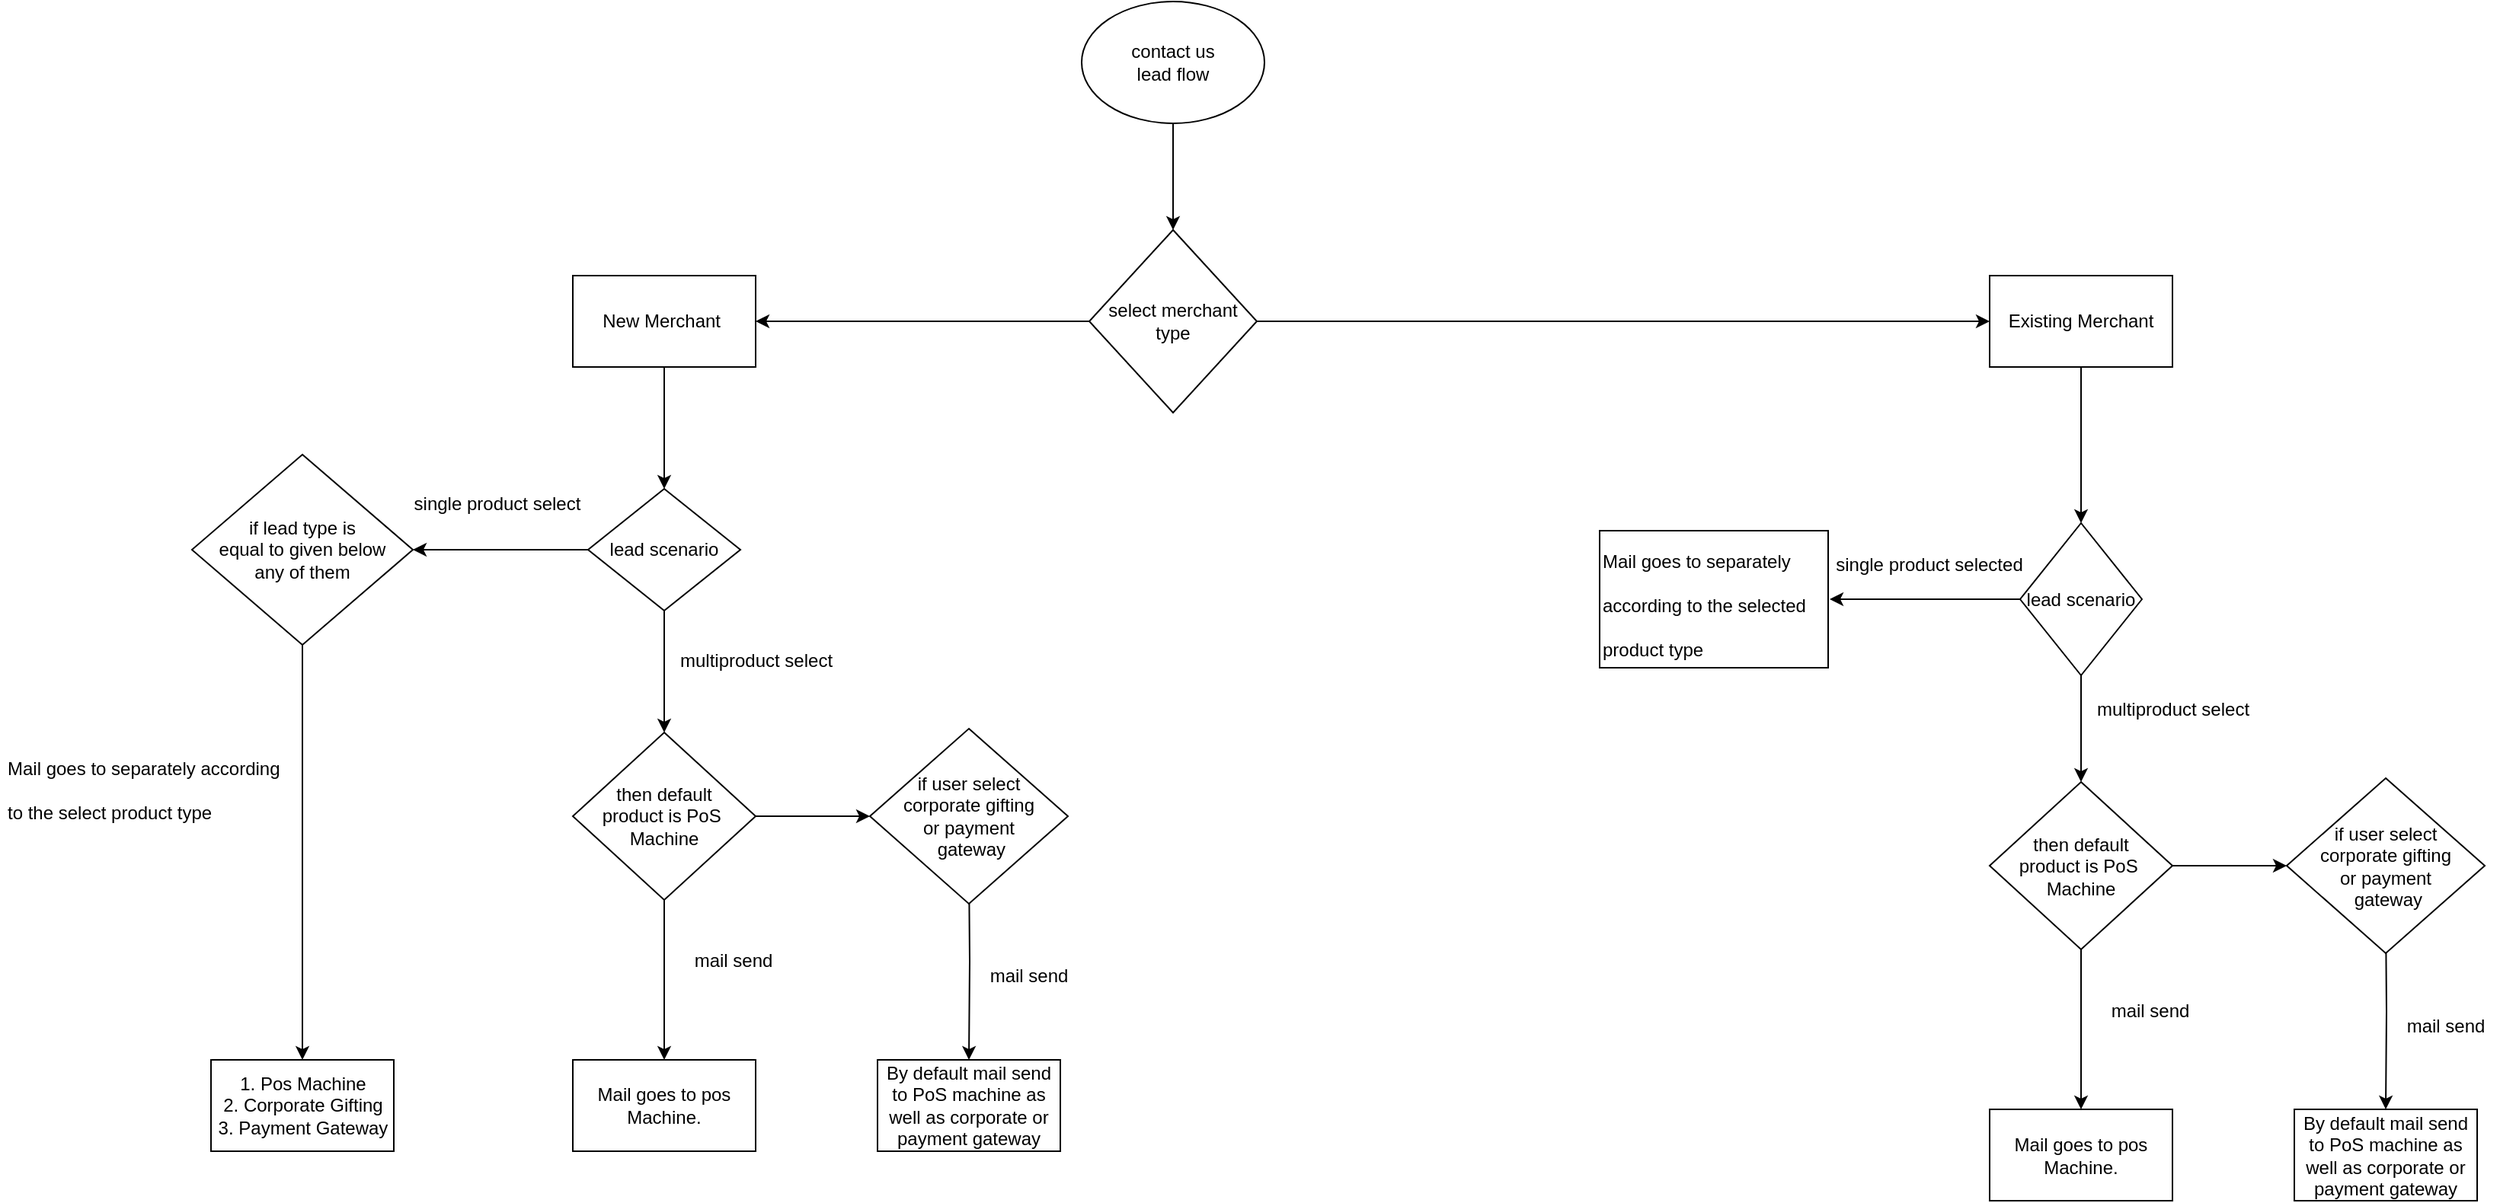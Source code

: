 <mxfile version="14.3.1" type="github">
  <diagram id="h6qlHB6eGpHt7OrfhJ80" name="Page-1">
    <mxGraphModel dx="1695" dy="482" grid="1" gridSize="10" guides="1" tooltips="1" connect="1" arrows="1" fold="1" page="1" pageScale="1" pageWidth="827" pageHeight="1169" math="0" shadow="0">
      <root>
        <mxCell id="0" />
        <mxCell id="1" parent="0" />
        <mxCell id="nfXD6M4uELxz8Kt9sbh2-6" value="" style="edgeStyle=orthogonalEdgeStyle;rounded=0;orthogonalLoop=1;jettySize=auto;html=1;" parent="1" source="nfXD6M4uELxz8Kt9sbh2-2" target="nfXD6M4uELxz8Kt9sbh2-5" edge="1">
          <mxGeometry relative="1" as="geometry" />
        </mxCell>
        <mxCell id="nfXD6M4uELxz8Kt9sbh2-2" value="contact us &lt;br&gt;lead flow" style="ellipse;whiteSpace=wrap;html=1;" parent="1" vertex="1">
          <mxGeometry x="340" y="80" width="120" height="80" as="geometry" />
        </mxCell>
        <mxCell id="nfXD6M4uELxz8Kt9sbh2-8" value="" style="edgeStyle=orthogonalEdgeStyle;rounded=0;orthogonalLoop=1;jettySize=auto;html=1;exitX=0;exitY=0.5;exitDx=0;exitDy=0;" parent="1" source="nfXD6M4uELxz8Kt9sbh2-5" target="nfXD6M4uELxz8Kt9sbh2-7" edge="1">
          <mxGeometry relative="1" as="geometry">
            <mxPoint x="201" y="300" as="sourcePoint" />
          </mxGeometry>
        </mxCell>
        <mxCell id="nfXD6M4uELxz8Kt9sbh2-10" value="" style="edgeStyle=orthogonalEdgeStyle;rounded=0;orthogonalLoop=1;jettySize=auto;html=1;" parent="1" source="nfXD6M4uELxz8Kt9sbh2-5" target="nfXD6M4uELxz8Kt9sbh2-9" edge="1">
          <mxGeometry relative="1" as="geometry" />
        </mxCell>
        <mxCell id="nfXD6M4uELxz8Kt9sbh2-5" value="select merchant type" style="rhombus;whiteSpace=wrap;html=1;" parent="1" vertex="1">
          <mxGeometry x="345" y="230" width="110" height="120" as="geometry" />
        </mxCell>
        <mxCell id="nfXD6M4uELxz8Kt9sbh2-20" value="" style="edgeStyle=orthogonalEdgeStyle;rounded=0;orthogonalLoop=1;jettySize=auto;html=1;" parent="1" source="nfXD6M4uELxz8Kt9sbh2-7" target="nfXD6M4uELxz8Kt9sbh2-19" edge="1">
          <mxGeometry relative="1" as="geometry" />
        </mxCell>
        <mxCell id="nfXD6M4uELxz8Kt9sbh2-7" value="New Merchant&amp;nbsp;" style="whiteSpace=wrap;html=1;" parent="1" vertex="1">
          <mxGeometry x="6" y="260" width="120" height="60" as="geometry" />
        </mxCell>
        <mxCell id="NshhgBDtYLM9EDTRPuQp-56" value="" style="edgeStyle=orthogonalEdgeStyle;rounded=0;orthogonalLoop=1;jettySize=auto;html=1;" edge="1" parent="1" source="nfXD6M4uELxz8Kt9sbh2-9" target="NshhgBDtYLM9EDTRPuQp-40">
          <mxGeometry relative="1" as="geometry" />
        </mxCell>
        <mxCell id="nfXD6M4uELxz8Kt9sbh2-9" value="Existing Merchant" style="whiteSpace=wrap;html=1;" parent="1" vertex="1">
          <mxGeometry x="936" y="260" width="120" height="60" as="geometry" />
        </mxCell>
        <mxCell id="nfXD6M4uELxz8Kt9sbh2-25" value="" style="edgeStyle=orthogonalEdgeStyle;rounded=0;orthogonalLoop=1;jettySize=auto;html=1;" parent="1" source="nfXD6M4uELxz8Kt9sbh2-19" target="nfXD6M4uELxz8Kt9sbh2-24" edge="1">
          <mxGeometry relative="1" as="geometry" />
        </mxCell>
        <mxCell id="nfXD6M4uELxz8Kt9sbh2-34" value="" style="edgeStyle=orthogonalEdgeStyle;rounded=0;orthogonalLoop=1;jettySize=auto;html=1;" parent="1" source="nfXD6M4uELxz8Kt9sbh2-19" target="nfXD6M4uELxz8Kt9sbh2-33" edge="1">
          <mxGeometry relative="1" as="geometry" />
        </mxCell>
        <mxCell id="nfXD6M4uELxz8Kt9sbh2-19" value="lead scenario" style="rhombus;whiteSpace=wrap;html=1;" parent="1" vertex="1">
          <mxGeometry x="16" y="400" width="100" height="80" as="geometry" />
        </mxCell>
        <mxCell id="nfXD6M4uELxz8Kt9sbh2-23" value="single product select" style="text;html=1;align=center;verticalAlign=middle;resizable=0;points=[];autosize=1;" parent="1" vertex="1">
          <mxGeometry x="-104" y="400" width="120" height="20" as="geometry" />
        </mxCell>
        <mxCell id="nfXD6M4uELxz8Kt9sbh2-27" value="" style="edgeStyle=orthogonalEdgeStyle;rounded=0;orthogonalLoop=1;jettySize=auto;html=1;" parent="1" source="nfXD6M4uELxz8Kt9sbh2-24" target="nfXD6M4uELxz8Kt9sbh2-26" edge="1">
          <mxGeometry relative="1" as="geometry" />
        </mxCell>
        <mxCell id="nfXD6M4uELxz8Kt9sbh2-24" value="if lead type is &lt;br&gt;equal to given below &lt;br&gt;any of them" style="rhombus;whiteSpace=wrap;html=1;" parent="1" vertex="1">
          <mxGeometry x="-244" y="377.5" width="145" height="125" as="geometry" />
        </mxCell>
        <mxCell id="nfXD6M4uELxz8Kt9sbh2-26" value="1. Pos Machine&lt;br&gt;2. Corporate Gifting&lt;br&gt;3. Payment Gateway" style="whiteSpace=wrap;html=1;" parent="1" vertex="1">
          <mxGeometry x="-231.5" y="775" width="120" height="60" as="geometry" />
        </mxCell>
        <mxCell id="nfXD6M4uELxz8Kt9sbh2-32" value="&lt;h1&gt;&lt;span style=&quot;font-size: 12px ; font-weight: 400 ; text-align: center&quot;&gt;Mail goes to separately according to the select product type&lt;/span&gt;&lt;br&gt;&lt;/h1&gt;" style="text;html=1;strokeColor=none;fillColor=none;spacing=5;spacingTop=-20;whiteSpace=wrap;overflow=hidden;rounded=0;" parent="1" vertex="1">
          <mxGeometry x="-370" y="560" width="190" height="67.5" as="geometry" />
        </mxCell>
        <mxCell id="nfXD6M4uELxz8Kt9sbh2-37" value="" style="edgeStyle=orthogonalEdgeStyle;rounded=0;orthogonalLoop=1;jettySize=auto;html=1;" parent="1" source="nfXD6M4uELxz8Kt9sbh2-33" target="nfXD6M4uELxz8Kt9sbh2-36" edge="1">
          <mxGeometry relative="1" as="geometry" />
        </mxCell>
        <mxCell id="nfXD6M4uELxz8Kt9sbh2-39" value="" style="edgeStyle=orthogonalEdgeStyle;rounded=0;orthogonalLoop=1;jettySize=auto;html=1;entryX=0;entryY=0.5;entryDx=0;entryDy=0;" parent="1" source="nfXD6M4uELxz8Kt9sbh2-33" target="nfXD6M4uELxz8Kt9sbh2-44" edge="1">
          <mxGeometry relative="1" as="geometry">
            <mxPoint x="206" y="615" as="targetPoint" />
          </mxGeometry>
        </mxCell>
        <mxCell id="nfXD6M4uELxz8Kt9sbh2-33" value="then default&lt;br&gt;product is PoS&amp;nbsp;&lt;br&gt;Machine" style="rhombus;whiteSpace=wrap;html=1;" parent="1" vertex="1">
          <mxGeometry x="6" y="560" width="120" height="110" as="geometry" />
        </mxCell>
        <mxCell id="nfXD6M4uELxz8Kt9sbh2-35" value="multiproduct select" style="text;html=1;align=center;verticalAlign=middle;resizable=0;points=[];autosize=1;" parent="1" vertex="1">
          <mxGeometry x="66" y="502.5" width="120" height="20" as="geometry" />
        </mxCell>
        <mxCell id="nfXD6M4uELxz8Kt9sbh2-36" value="Mail goes to pos Machine." style="whiteSpace=wrap;html=1;" parent="1" vertex="1">
          <mxGeometry x="6" y="775" width="120" height="60" as="geometry" />
        </mxCell>
        <mxCell id="nfXD6M4uELxz8Kt9sbh2-43" value="" style="edgeStyle=orthogonalEdgeStyle;rounded=0;orthogonalLoop=1;jettySize=auto;html=1;" parent="1" target="nfXD6M4uELxz8Kt9sbh2-42" edge="1">
          <mxGeometry relative="1" as="geometry">
            <mxPoint x="266" y="645" as="sourcePoint" />
          </mxGeometry>
        </mxCell>
        <mxCell id="nfXD6M4uELxz8Kt9sbh2-42" value="By default mail send to PoS machine as well as corporate or payment gateway" style="whiteSpace=wrap;html=1;" parent="1" vertex="1">
          <mxGeometry x="206" y="775" width="120" height="60" as="geometry" />
        </mxCell>
        <mxCell id="nfXD6M4uELxz8Kt9sbh2-44" value="&lt;span&gt;if user select &lt;br&gt;corporate gifting &lt;br&gt;or payment&lt;br&gt;&amp;nbsp;gateway&lt;/span&gt;" style="rhombus;whiteSpace=wrap;html=1;" parent="1" vertex="1">
          <mxGeometry x="201" y="557.5" width="130" height="115" as="geometry" />
        </mxCell>
        <mxCell id="nfXD6M4uELxz8Kt9sbh2-45" value="mail send" style="text;html=1;align=center;verticalAlign=middle;resizable=0;points=[];autosize=1;" parent="1" vertex="1">
          <mxGeometry x="76" y="700" width="70" height="20" as="geometry" />
        </mxCell>
        <mxCell id="nfXD6M4uELxz8Kt9sbh2-46" value="mail send" style="text;html=1;align=center;verticalAlign=middle;resizable=0;points=[];autosize=1;" parent="1" vertex="1">
          <mxGeometry x="270" y="710" width="70" height="20" as="geometry" />
        </mxCell>
        <mxCell id="NshhgBDtYLM9EDTRPuQp-38" value="" style="edgeStyle=orthogonalEdgeStyle;rounded=0;orthogonalLoop=1;jettySize=auto;html=1;" edge="1" parent="1" source="NshhgBDtYLM9EDTRPuQp-40">
          <mxGeometry relative="1" as="geometry">
            <mxPoint x="831" y="472.5" as="targetPoint" />
          </mxGeometry>
        </mxCell>
        <mxCell id="NshhgBDtYLM9EDTRPuQp-39" value="" style="edgeStyle=orthogonalEdgeStyle;rounded=0;orthogonalLoop=1;jettySize=auto;html=1;" edge="1" parent="1" source="NshhgBDtYLM9EDTRPuQp-40" target="NshhgBDtYLM9EDTRPuQp-48">
          <mxGeometry relative="1" as="geometry" />
        </mxCell>
        <mxCell id="NshhgBDtYLM9EDTRPuQp-40" value="lead scenario" style="rhombus;whiteSpace=wrap;html=1;direction=south;" vertex="1" parent="1">
          <mxGeometry x="956" y="422.5" width="80" height="100" as="geometry" />
        </mxCell>
        <mxCell id="NshhgBDtYLM9EDTRPuQp-41" value="single product selected" style="text;html=1;align=center;verticalAlign=middle;resizable=0;points=[];autosize=1;" vertex="1" parent="1">
          <mxGeometry x="826" y="440" width="140" height="20" as="geometry" />
        </mxCell>
        <mxCell id="NshhgBDtYLM9EDTRPuQp-44" value="&lt;h1&gt;&lt;span style=&quot;font-size: 12px ; font-weight: 400 ; line-height: 90%&quot;&gt;Mail goes to separately according to the selected product type&lt;/span&gt;&lt;/h1&gt;" style="whiteSpace=wrap;html=1;align=left;" vertex="1" parent="1">
          <mxGeometry x="680" y="427.5" width="150" height="90" as="geometry" />
        </mxCell>
        <mxCell id="NshhgBDtYLM9EDTRPuQp-46" value="" style="edgeStyle=orthogonalEdgeStyle;rounded=0;orthogonalLoop=1;jettySize=auto;html=1;" edge="1" parent="1" source="NshhgBDtYLM9EDTRPuQp-48" target="NshhgBDtYLM9EDTRPuQp-50">
          <mxGeometry relative="1" as="geometry" />
        </mxCell>
        <mxCell id="NshhgBDtYLM9EDTRPuQp-47" value="" style="edgeStyle=orthogonalEdgeStyle;rounded=0;orthogonalLoop=1;jettySize=auto;html=1;entryX=0;entryY=0.5;entryDx=0;entryDy=0;" edge="1" parent="1" source="NshhgBDtYLM9EDTRPuQp-48" target="NshhgBDtYLM9EDTRPuQp-53">
          <mxGeometry relative="1" as="geometry">
            <mxPoint x="1136" y="647.5" as="targetPoint" />
          </mxGeometry>
        </mxCell>
        <mxCell id="NshhgBDtYLM9EDTRPuQp-48" value="then default&lt;br&gt;product is PoS&amp;nbsp;&lt;br&gt;Machine" style="rhombus;whiteSpace=wrap;html=1;" vertex="1" parent="1">
          <mxGeometry x="936" y="592.5" width="120" height="110" as="geometry" />
        </mxCell>
        <mxCell id="NshhgBDtYLM9EDTRPuQp-49" value="multiproduct select" style="text;html=1;align=center;verticalAlign=middle;resizable=0;points=[];autosize=1;" vertex="1" parent="1">
          <mxGeometry x="996" y="535" width="120" height="20" as="geometry" />
        </mxCell>
        <mxCell id="NshhgBDtYLM9EDTRPuQp-50" value="Mail goes to pos Machine." style="whiteSpace=wrap;html=1;" vertex="1" parent="1">
          <mxGeometry x="936" y="807.5" width="120" height="60" as="geometry" />
        </mxCell>
        <mxCell id="NshhgBDtYLM9EDTRPuQp-51" value="" style="edgeStyle=orthogonalEdgeStyle;rounded=0;orthogonalLoop=1;jettySize=auto;html=1;" edge="1" parent="1" target="NshhgBDtYLM9EDTRPuQp-52">
          <mxGeometry relative="1" as="geometry">
            <mxPoint x="1196" y="677.5" as="sourcePoint" />
          </mxGeometry>
        </mxCell>
        <mxCell id="NshhgBDtYLM9EDTRPuQp-52" value="By default mail send to PoS machine as well as corporate or payment gateway" style="whiteSpace=wrap;html=1;" vertex="1" parent="1">
          <mxGeometry x="1136" y="807.5" width="120" height="60" as="geometry" />
        </mxCell>
        <mxCell id="NshhgBDtYLM9EDTRPuQp-53" value="&lt;span&gt;if user select &lt;br&gt;corporate gifting &lt;br&gt;or payment&lt;br&gt;&amp;nbsp;gateway&lt;/span&gt;" style="rhombus;whiteSpace=wrap;html=1;" vertex="1" parent="1">
          <mxGeometry x="1131" y="590" width="130" height="115" as="geometry" />
        </mxCell>
        <mxCell id="NshhgBDtYLM9EDTRPuQp-54" value="mail send" style="text;html=1;align=center;verticalAlign=middle;resizable=0;points=[];autosize=1;" vertex="1" parent="1">
          <mxGeometry x="1006" y="732.5" width="70" height="20" as="geometry" />
        </mxCell>
        <mxCell id="NshhgBDtYLM9EDTRPuQp-55" value="mail send" style="text;html=1;align=center;verticalAlign=middle;resizable=0;points=[];autosize=1;" vertex="1" parent="1">
          <mxGeometry x="1200" y="742.5" width="70" height="20" as="geometry" />
        </mxCell>
      </root>
    </mxGraphModel>
  </diagram>
</mxfile>
